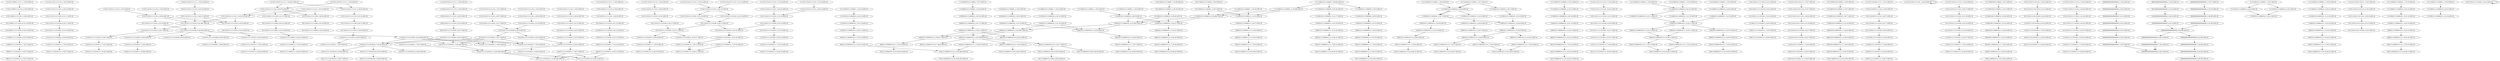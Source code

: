 digraph G {
    "110001111111010011_7-24:7-LEN:18" -> "100011111110100111_8-25:7-LEN:18";
    "111011111110100111_7-25:8-LEN:18" -> "110111111101001111_8-26:7-LEN:18";
    "110010111111101001_6-23:13-LEN:18" -> "100101111111010011_7-24:12-LEN:18";
    "111010111111010011_6-24:11-LEN:18" -> "110101111110100111_7-25:11-LEN:18";
    "110101110101111111_1-18:12-LEN:18" -> "101011101011111110_2-19:12-LEN:18";
    "110001011110000101_4-21:263-LEN:18" -> "100010111100001011_5-22:267-LEN:18";
    "110001011110000101_4-21:263-LEN:18" -> "100010111100001011_5-23:6-LEN:18";
    "111010111111101001_6-23:266-LEN:18" -> "110101111111010011_7-25:4-LEN:18";
    "111010111111101001_6-23:266-LEN:18" -> "110101111111010011_7-26:9-LEN:18";
    "111010111111101001_6-23:266-LEN:18" -> "110101111111010011_7-24:236-LEN:18";
    "111010111111101001_6-23:266-LEN:18" -> "110101111111010010_7-24:22-LEN:18";
    "001011110001011111_7-25:9-LEN:18" -> "010111100010111110_8-26:10-LEN:18";
    "111011101011111101_2-20:18-LEN:18" -> "110111010111111010_3-21:16-LEN:18";
    "111100010111100001_2-19:248-LEN:18" -> "111000101111000010_3-20:262-LEN:18";
    "111100010111100001_2-19:248-LEN:18" -> "111000101111000011_3-21:8-LEN:18";
    "000101110000010111_6-23:13-LEN:18" -> "001011100000101111_7-24:12-LEN:18";
    "111101110111111110_1-19:4-LEN:18" -> "111011101111111101_2-20:4-LEN:18";
    "100010111100001111_5-23:6-LEN:18" -> "000101111000011111_6-24:4-LEN:18";
    "000101110000101111_6-24:10-LEN:18" -> "001011100001011111_7-25:10-LEN:18";
    "000101111000010111_6-24:11-LEN:18" -> "001011110000101111_7-25:10-LEN:18";
    "011010111111101001_6-23:4-LEN:18" -> "110101111111010011_7-25:4-LEN:18";
    "011010111111101001_6-23:4-LEN:18" -> "110101111111010011_7-26:9-LEN:18";
    "011010111111101001_6-23:4-LEN:18" -> "110101111111010011_7-24:236-LEN:18";
    "011010111111101001_6-23:4-LEN:18" -> "110101111111010010_7-24:22-LEN:18";
    "100010111000001011_5-22:13-LEN:18" -> "000101110000010111_6-23:13-LEN:18";
    "011100111111101001_5-23:4-LEN:18" -> "111001111111010011_6-24:4-LEN:18";
    "011101011111101001_5-23:11-LEN:18" -> "111010111111010011_6-24:11-LEN:18";
    "011010111111101001_5-23:5-LEN:18" -> "110101111111010011_6-24:5-LEN:18";
    "110111010110111101_3-20:6-LEN:18" -> "101110101101111010_4-21:6-LEN:18";
    "100010101100001011_5-22:6-LEN:18" -> "000101011000010111_6-23:5-LEN:18";
    "111101110100111111_1-18:7-LEN:18" -> "111011101001111110_2-19:8-LEN:18";
    "111000101111000010_2-20:12-LEN:18" -> "110001011110000101_3-21:10-LEN:18";
    "000101111000010111_6-23:260-LEN:18" -> "001011110000101110_7-25:4-LEN:18";
    "000101111000010111_6-23:260-LEN:18" -> "001011110000101111_7-24:237-LEN:18";
    "000101111000010111_6-23:260-LEN:18" -> "001011110000101110_7-24:17-LEN:18";
    "000101111000010111_6-23:260-LEN:18" -> "001011110000101110_7-26:8-LEN:18";
    "111000101111000101_3-21:6-LEN:18" -> "110001011110001011_4-22:6-LEN:18";
    "110111010111111101_3-20:272-LEN:18" -> "101110101111111010_4-21:281-LEN:18";
    "110111010111111101_3-20:272-LEN:18" -> "101110101111111010_4-22:4-LEN:18";
    "111101110011111101_1-20:4-LEN:18" -> "111101110011111101_1-20:4-LEN:18";
    "110111010111111010_3-21:12-LEN:18" -> "101110101111110100_4-22:13-LEN:18";
    "001011100001011111_7-25:13-LEN:18" -> "010111000010111110_8-26:12-LEN:18";
    "101110101111110100_4-22:15-LEN:18" -> "011101011111101001_5-23:15-LEN:18";
    "000101111000101111_6-24:6-LEN:18" -> "001011110001011111_7-25:5-LEN:18";
    "010111100001011111_8-25:248-LEN:18" -> "101111000010111110_9-26:242-LEN:18";
    "101011011110100111_8-25:5-LEN:18" -> "010110111101001111_9-26:5-LEN:18";
    "111101110101111110_1-19:18-LEN:18" -> "111011101011111101_2-20:17-LEN:18";
    "110101111111010111_7-25:4-LEN:18" -> "101011111110101111_8-26:4-LEN:18";
    "110001001110000101_4-21:6-LEN:18" -> "100010011100001011_5-22:6-LEN:18";
    "011101011110110100_5-22:4-LEN:18" -> "111010111101101001_6-23:4-LEN:18";
    "111110001001110000_1-18:7-LEN:18" -> "111100010011100001_2-19:7-LEN:18";
    "110001011110001011_4-22:6-LEN:18" -> "100010111100010111_5-23:6-LEN:18";
    "111110010111100001_1-19:10-LEN:18" -> "111100101111000010_2-20:12-LEN:18";
    "111100010111100001_1-19:5-LEN:18" -> "111000101111000010_2-20:5-LEN:18";
    "111110001011110001_1-19:7-LEN:18" -> "111100010111100010_2-20:8-LEN:18";
    "110001011110001011_4-22:9-LEN:18" -> "100010111100010111_5-23:10-LEN:18";
    "101110101111110100_4-22:13-LEN:18" -> "011101011111101001_5-23:12-LEN:18";
    "111101110101111110_1-19:22-LEN:18" -> "111011101011111101_2-20:20-LEN:18";
    "011101011111101001_5-23:18-LEN:18" -> "111010111111010011_6-24:17-LEN:18";
    "111110001011100000_1-18:12-LEN:18" -> "111100010111000001_2-19:13-LEN:18";
    "111101110001111111_1-18:8-LEN:18" -> "111011100011111110_2-19:9-LEN:18";
    "111000101111000101_3-21:7-LEN:18" -> "110001011110001011_4-22:6-LEN:18";
    "000101111000000111_6-23:5-LEN:18" -> "001011110000001111_7-24:5-LEN:18";
    "111011101011111101_2-20:20-LEN:18" -> "110111010111111010_3-21:22-LEN:18";
    "111101110101111110_1-19:19-LEN:18" -> "111011101011111101_2-20:18-LEN:18";
    "000000000000000000_3-20:69-LEN:18" -> "000000000000000000_4-21:66-LEN:18";
    "001011100001011111_7-25:10-LEN:18" -> "010111000010111110_8-26:10-LEN:18";
    "100010111000010111_5-23:12-LEN:18" -> "000101110000101111_6-24:12-LEN:18";
    "110111101111111010_3-21:11-LEN:18" -> "101111011111110100_4-22:11-LEN:18";
    "111100001011110000_1-18:7-LEN:18" -> "111000010111100001_2-19:9-LEN:18";
    "111000101011000010_3-20:7-LEN:18" -> "110001010110000101_4-21:6-LEN:18";
    "111100010111100001_1-19:4-LEN:18" -> "111000101111000010_2-20:5-LEN:18";
    "000000000000000000_6-23:65-LEN:18" -> "000000000000000000_7-24:64-LEN:18";
    "000101111000101111_6-24:6-LEN:18" -> "001011110001011111_7-25:7-LEN:18";
    "111110010111100001_1-19:4-LEN:18" -> "111100101111000010_2-20:4-LEN:18";
    "111101110101111110_1-19:14-LEN:18" -> "111011101011111101_2-20:13-LEN:18";
    "110101111110100111_7-25:14-LEN:18" -> "101011111101001111_8-26:15-LEN:18";
    "001011110000101110_7-25:4-LEN:18" -> "010111100001011100_8-26:4-LEN:18";
    "111000101111000010_2-20:5-LEN:18" -> "110001011110000101_4-21:263-LEN:18";
    "111000101111000010_2-20:5-LEN:18" -> "110001011110000101_4-22:21-LEN:18";
    "001011100001011111_7-25:12-LEN:18" -> "010111000010111110_8-26:12-LEN:18";
    "111010111111010011_6-24:24-LEN:18" -> "110101111110100111_7-25:25-LEN:18";
    "101110101111111000_4-22:12-LEN:18" -> "011101011111110001_5-23:12-LEN:18";
    "100010111100001011_5-22:267-LEN:18" -> "000101111000010111_6-24:11-LEN:18";
    "100010111100001011_5-22:267-LEN:18" -> "000101111000010111_6-23:260-LEN:18";
    "100010111100001011_5-22:267-LEN:18" -> "000101111000010110_6-24:4-LEN:18";
    "111010111111101001_6-24:6-LEN:18" -> "110101111111010011_7-25:6-LEN:18";
    "110001011110000001_4-21:5-LEN:18" -> "100010111100000011_5-22:5-LEN:18";
    "001101011111110100_5-22:7-LEN:18" -> "011010111111101001_6-23:4-LEN:18";
    "100011111110100111_8-25:7-LEN:18" -> "000111111101001111_9-26:7-LEN:18";
    "111110001010110000_1-18:6-LEN:18" -> "111100010101100001_2-19:7-LEN:18";
    "110101111110100111_7-25:11-LEN:18" -> "101011111101001111_8-26:11-LEN:18";
    "111011101001111110_2-19:8-LEN:18" -> "110111010011111101_3-20:7-LEN:18";
    "110101101111010011_7-24:6-LEN:18" -> "101011011110100111_8-25:5-LEN:18";
    "110111010111101101_3-20:4-LEN:18" -> "101110101111011010_4-21:4-LEN:18";
    "000000000000000000_3-21:4-LEN:18" -> "000000000000000000_4-22:4-LEN:18";
    "011101011111101001_5-23:12-LEN:18" -> "111010111111010011_6-24:10-LEN:18";
    "111101101011111110_1-19:7-LEN:18" -> "111011010111111101_2-20:7-LEN:18";
    "101110101101111010_4-21:6-LEN:18" -> "011101011011110100_5-22:7-LEN:18";
    "100101111111010011_7-24:12-LEN:18" -> "001011111110100111_8-25:11-LEN:18";
    "101110101111111010_4-21:281-LEN:18" -> "011101011111110100_5-22:283-LEN:18";
    "101110101111111010_4-21:281-LEN:18" -> "011101011111110101_5-23:7-LEN:18";
    "001011110000101111_7-25:10-LEN:18" -> "010111100001011110_8-26:10-LEN:18";
    "101110111111110100_4-22:6-LEN:18" -> "011101111111101001_5-23:7-LEN:18";
    "110001011110000011_4-22:19-LEN:18" -> "100010111100000111_5-23:16-LEN:18";
    "110101111011010011_7-24:4-LEN:18" -> "101011110110100111_8-25:4-LEN:18";
    "000000000000000000_4-22:4-LEN:18" -> "000000000000000000_5-23:4-LEN:18";
    "111110010111100001_1-19:4-LEN:18" -> "111100101111000010_2-20:5-LEN:18";
    "111010111111101011_6-24:4-LEN:18" -> "110101111111010111_7-25:4-LEN:18";
    "110001011100001011_4-22:23-LEN:18" -> "100010111000010111_5-23:23-LEN:18";
    "111100010111000001_2-19:13-LEN:18" -> "111000101110000010_3-20:14-LEN:18";
    "100110101111111010_4-21:6-LEN:18" -> "001101011111110100_5-22:7-LEN:18";
    "011001011111110100_5-22:13-LEN:18" -> "110010111111101001_6-23:13-LEN:18";
    "111100101111000010_2-20:12-LEN:18" -> "111001011110000101_3-21:12-LEN:18";
    "111010110111101001_6-23:7-LEN:18" -> "110101101111010011_7-24:6-LEN:18";
    "000000000000000000_1-19:4-LEN:18" -> "000000000000000000_2-20:5-LEN:18";
    "111011101011111101_2-20:14-LEN:18" -> "110111010111111010_3-21:16-LEN:18";
    "011101011111110100_5-22:283-LEN:18" -> "111010111111101001_6-23:266-LEN:18";
    "011101011111110100_5-22:283-LEN:18" -> "111010111111101001_6-24:6-LEN:18";
    "011101011111110100_5-22:283-LEN:18" -> "111010111111101000_6-25:6-LEN:18";
    "011101011111110100_5-22:283-LEN:18" -> "111010111111101000_6-24:4-LEN:18";
    "111000100111000010_3-20:8-LEN:18" -> "110001001110000101_4-21:6-LEN:18";
    "010001011110000101_4-21:5-LEN:18" -> "100010111100001011_5-22:267-LEN:18";
    "010001011110000101_4-21:5-LEN:18" -> "100010111100001011_5-23:6-LEN:18";
    "000000000000000000_4-21:66-LEN:18" -> "000000000000000000_5-22:69-LEN:18";
    "111100010011100001_2-19:7-LEN:18" -> "111000100111000010_3-20:8-LEN:18";
    "111011010111111101_2-20:6-LEN:18" -> "110110101111111010_3-21:5-LEN:18";
    "110001011110000111_4-22:7-LEN:18" -> "100010111100001111_5-23:6-LEN:18";
    "111100010111100010_2-20:8-LEN:18" -> "111000101111000101_3-21:7-LEN:18";
    "101110101111110100_4-22:15-LEN:18" -> "011101011111101001_5-23:12-LEN:18";
    "110110101111111010_3-21:9-LEN:18" -> "101101011111110100_4-22:9-LEN:18";
    "011100011111110100_5-22:10-LEN:18" -> "111000111111101001_6-23:9-LEN:18";
    "010101100001011111_8-25:5-LEN:18" -> "101011000010111110_9-26:6-LEN:18";
    "101100101111111010_4-21:12-LEN:18" -> "011001011111110100_5-22:13-LEN:18";
    "110011010111111101_3-20:5-LEN:18" -> "100110101111111010_4-21:6-LEN:18";
    "110111010111011101_3-20:4-LEN:18" -> "101110101110111010_4-21:5-LEN:18";
    "101101011111110100_4-22:9-LEN:18" -> "011010111111101001_5-23:6-LEN:18";
    "111011101011111111_2-20:8-LEN:18" -> "110111010111111110_3-21:9-LEN:18";
    "101110101111111010_3-21:9-LEN:18" -> "011101011111110100_5-22:283-LEN:18";
    "101110101111111010_3-21:9-LEN:18" -> "011101011111110101_5-23:7-LEN:18";
    "111110001011100001_1-19:9-LEN:18" -> "111100010111000010_2-20:10-LEN:18";
    "000101111000010111_6-24:6-LEN:18" -> "001011110000101111_7-25:7-LEN:18";
    "111000101111000101_3-21:7-LEN:18" -> "110001011110001011_4-22:9-LEN:18";
    "001011100001011111_7-25:21-LEN:18" -> "010111000010111110_8-26:22-LEN:18";
    "100101111000010111_5-23:13-LEN:18" -> "001011110000101111_6-24:13-LEN:18";
    "011101111111101001_5-23:7-LEN:18" -> "111011111111010011_6-24:7-LEN:18";
    "110001010110000101_4-21:6-LEN:18" -> "100010101100001011_5-22:6-LEN:18";
    "001011110000111111_7-25:4-LEN:18" -> "010111100001111110_8-26:4-LEN:18";
    "101110101110111010_4-21:5-LEN:18" -> "011101011101110100_5-22:5-LEN:18";
    "111011101011111110_2-19:270-LEN:18" -> "110111010111111101_3-20:272-LEN:18";
    "111011101011111110_2-19:270-LEN:18" -> "110111010111111100_3-20:4-LEN:18";
    "111011101011111110_2-19:270-LEN:18" -> "110111010111111100_3-21:11-LEN:18";
    "111110001011100001_1-19:8-LEN:18" -> "111100010111000010_2-20:9-LEN:18";
    "111011101011111110_1-19:5-LEN:18" -> "110111010111111101_2-20:6-LEN:18";
    "111010111111110011_6-24:5-LEN:18" -> "110101111111100111_7-25:5-LEN:18";
    "111100010111100000_2-20:16-LEN:18" -> "111000101111000001_3-21:17-LEN:18";
    "110111010111111101_2-20:6-LEN:18" -> "101110101111111010_3-21:9-LEN:18";
    "110101111111010011_7-25:4-LEN:18" -> "101011111110100111_8-26:4-LEN:18";
    "101101011111110100_4-22:9-LEN:18" -> "011010111111101001_5-23:7-LEN:18";
    "111000101111000001_3-21:17-LEN:18" -> "110001011110000011_4-22:19-LEN:18";
    "100010111100000111_5-23:16-LEN:18" -> "000101111000001111_6-24:12-LEN:18";
    "110101111110100111_7-25:11-LEN:18" -> "101011111101001111_8-26:11-LEN:18";
    "110001011100001011_4-22:11-LEN:18" -> "100010111000010111_5-23:11-LEN:18";
    "110111010111111010_3-21:14-LEN:18" -> "101110101111110100_4-22:13-LEN:18";
    "000100000000000000_1-18:4-LEN:18" -> "001000000000000000_2-19:4-LEN:18";
    "111011010111111101_2-20:9-LEN:18" -> "110110101111111010_3-21:9-LEN:18";
    "111010111111010011_6-24:10-LEN:18" -> "110101111110100111_7-25:11-LEN:18";
    "101110101111111000_4-21:4-LEN:18" -> "011101011111110000_5-22:4-LEN:18";
    "100001111000010111_5-23:15-LEN:18" -> "000011110000101111_6-24:16-LEN:18";
    "110010111100001011_4-22:11-LEN:18" -> "100101111000010111_5-23:13-LEN:18";
    "011101110101111111_1-18:4-LEN:18" -> "111011101011111111_2-20:8-LEN:18";
    "011101110101111111_1-18:4-LEN:18" -> "111011101011111110_2-19:270-LEN:18";
    "011110111111101001_5-23:10-LEN:18" -> "111101111111010011_6-24:8-LEN:18";
    "100001011110000101_4-21:11-LEN:18" -> "000010111100001011_5-22:11-LEN:18";
    "101011111110100111_8-25:246-LEN:18" -> "010111111101001111_9-26:249-LEN:18";
    "101011111110100111_8-25:246-LEN:18" -> "010111111101001110_9-26:4-LEN:18";
    "000010111100001011_5-22:11-LEN:18" -> "000101111000010111_6-24:11-LEN:18";
    "000010111100001011_5-22:11-LEN:18" -> "000101111000010111_6-23:260-LEN:18";
    "000010111100001011_5-22:11-LEN:18" -> "000101111000010110_6-24:4-LEN:18";
    "110110010111111101_3-20:9-LEN:18" -> "101100101111111010_4-21:12-LEN:18";
    "001011110000101111_7-24:237-LEN:18" -> "010111100001011111_8-25:248-LEN:18";
    "000101111000011111_6-24:4-LEN:18" -> "001011110000111111_7-25:4-LEN:18";
    "111110001011110001_1-19:7-LEN:18" -> "111100010111100010_2-20:8-LEN:18";
    "111010111111010011_6-24:13-LEN:18" -> "110101111110100111_7-25:14-LEN:18";
    "000101110000101111_6-24:23-LEN:18" -> "001011100001011111_7-25:21-LEN:18";
    "001011110001011111_7-25:7-LEN:18" -> "010111100010111110_8-26:7-LEN:18";
    "111000101110000010_3-20:14-LEN:18" -> "110001011100000101_4-21:13-LEN:18";
    "110111010111111110_3-21:9-LEN:18" -> "101110101111111100_4-22:7-LEN:18";
    "111011101011101110_2-19:4-LEN:18" -> "110111010111011101_3-20:4-LEN:18";
    "001000000000000000_2-19:4-LEN:18" -> "010000000000000000_3-20:4-LEN:18";
    "001011111110100111_8-25:11-LEN:18" -> "010111111101001111_9-26:249-LEN:18";
    "001011111110100111_8-25:11-LEN:18" -> "010111111101001110_9-26:4-LEN:18";
    "011101011111101001_5-23:27-LEN:18" -> "111010111111010011_6-24:24-LEN:18";
    "111110001011100001_1-19:20-LEN:18" -> "111100010111000010_2-20:21-LEN:18";
    "101011111110100101_8-25:6-LEN:18" -> "010111111101001011_9-26:7-LEN:18";
    "110001011110000101_4-22:21-LEN:18" -> "100010111100001011_5-23:21-LEN:18";
    "000101111000001111_6-24:12-LEN:18" -> "001011110000011111_7-25:12-LEN:18";
    "111000011110000101_3-21:14-LEN:18" -> "110000111100001011_4-22:14-LEN:18";
    "111100010111000010_2-20:10-LEN:18" -> "111000101110000101_3-21:11-LEN:18";
    "101011111110100111_7-25:7-LEN:18" -> "010111111101001111_9-26:249-LEN:18";
    "101011111110100111_7-25:7-LEN:18" -> "010111111101001110_9-26:4-LEN:18";
    "100010111000010111_5-23:23-LEN:18" -> "000101110000101111_6-24:23-LEN:18";
    "000000000000000000_7-25:4-LEN:18" -> "000000000000000000_8-26:4-LEN:18";
    "001011110001011111_7-25:5-LEN:18" -> "010111100010111110_8-26:5-LEN:18";
    "110100111111010011_7-24:8-LEN:18" -> "101001111110100111_8-25:8-LEN:18";
    "111110001011100001_1-19:10-LEN:18" -> "111100010111000010_2-20:10-LEN:18";
    "110001011100001011_4-22:11-LEN:18" -> "100010111000010111_5-23:10-LEN:18";
    "100010111100010111_5-23:6-LEN:18" -> "000101111000101111_6-24:4-LEN:18";
    "101110101111111100_4-22:7-LEN:18" -> "011101011111111001_5-23:6-LEN:18";
    "111100010101100001_2-19:7-LEN:18" -> "111000101011000010_3-20:7-LEN:18";
    "001011110000101111_6-24:13-LEN:18" -> "010111100001011111_8-25:248-LEN:18";
    "101110011111110100_4-22:4-LEN:18" -> "011100111111101001_5-23:4-LEN:18";
    "101110101111011010_4-21:4-LEN:18" -> "011101011110110100_5-22:4-LEN:18";
    "011101011111110101_5-23:7-LEN:18" -> "111010111111101011_6-24:7-LEN:18";
    "000101110000101111_6-24:12-LEN:18" -> "001011100001011111_7-25:12-LEN:18";
    "010111100001011100_8-25:8-LEN:18" -> "101111000010111000_9-26:8-LEN:18";
    "111011101011111101_2-20:13-LEN:18" -> "110111010111111010_3-21:14-LEN:18";
    "111100010111100010_2-20:8-LEN:18" -> "111000101111000101_3-21:7-LEN:18";
    "111100010111000010_2-20:9-LEN:18" -> "111000101110000101_3-21:9-LEN:18";
    "110111000111111101_3-20:9-LEN:18" -> "101110001111111010_4-21:10-LEN:18";
    "110101111111010011_7-24:236-LEN:18" -> "101011111110100111_8-25:246-LEN:18";
    "000101111000010111_6-24:20-LEN:18" -> "001011110000101111_7-25:20-LEN:18";
    "101110001011110000_1-18:6-LEN:18" -> "011100010111100001_2-19:7-LEN:18";
    "111100001111000010_2-20:14-LEN:18" -> "111000011110000101_3-21:14-LEN:18";
    "001011110000001111_7-24:5-LEN:18" -> "010111100000011111_8-25:5-LEN:18";
    "001011100000101111_7-24:12-LEN:18" -> "010111000001011111_8-25:12-LEN:18";
    "111101101011111110_1-19:5-LEN:18" -> "111011010111111101_2-20:6-LEN:18";
    "110101111111010011_6-24:5-LEN:18" -> "101011111110100111_7-25:7-LEN:18";
    "011000101111000010_3-20:20-LEN:18" -> "110001011110000101_4-21:263-LEN:18";
    "011000101111000010_3-20:20-LEN:18" -> "110001011110000101_4-22:21-LEN:18";
    "110000111100001011_4-22:14-LEN:18" -> "100001111000010111_5-23:15-LEN:18";
    "000000000000000000_2-20:5-LEN:18" -> "000000000000000000_3-21:4-LEN:18";
    "111100010111100010_2-20:8-LEN:18" -> "111000101111000101_3-21:8-LEN:18";
    "101110001111111010_4-21:10-LEN:18" -> "011100011111110100_5-22:10-LEN:18";
    "110101111110100111_7-25:10-LEN:18" -> "101011111101001111_8-26:11-LEN:18";
    "010111100000011111_8-25:5-LEN:18" -> "101111000000111110_9-26:5-LEN:18";
    "000100111000010111_6-23:5-LEN:18" -> "001001110000101111_7-24:4-LEN:18";
    "111101110101110111_1-18:5-LEN:18" -> "111011101011101110_2-19:4-LEN:18";
    "111100010111000010_2-20:10-LEN:18" -> "111000101110000101_3-21:10-LEN:18";
    "000000000000000000_8-25:63-LEN:18" -> "000000000000000000_9-26:59-LEN:18";
    "111000101110000101_3-21:11-LEN:18" -> "110001011100001011_4-22:11-LEN:18";
    "110111010111111010_3-21:9-LEN:18" -> "101110101111110100_4-22:11-LEN:18";
    "101100010111100001_2-19:18-LEN:18" -> "011000101111000010_3-20:20-LEN:18";
    "110101111110100111_7-25:9-LEN:18" -> "101011111101001111_8-26:10-LEN:18";
    "111000010111100001_2-19:9-LEN:18" -> "110000101111000010_3-20:10-LEN:18";
    "111000101111000010_3-20:262-LEN:18" -> "110001011110000101_4-21:263-LEN:18";
    "111000101111000010_3-20:262-LEN:18" -> "110001011110000101_4-22:21-LEN:18";
    "101110101111110100_4-22:23-LEN:18" -> "011101011111101001_5-23:27-LEN:18";
    "000000000000000000_7-25:4-LEN:18" -> "000000000000000000_8-26:4-LEN:18";
    "110001011110001011_4-22:6-LEN:18" -> "100010111100010111_5-23:6-LEN:18";
    "011101011111110101_5-23:4-LEN:18" -> "111010111111101011_6-24:4-LEN:18";
    "010000000000000000_3-20:4-LEN:18" -> "100000000000000000_4-21:4-LEN:18";
    "110001011110000101_3-21:10-LEN:18" -> "100010111100001011_5-22:267-LEN:18";
    "110001011110000101_3-21:10-LEN:18" -> "100010111100001011_5-23:6-LEN:18";
    "111001101011111110_2-19:6-LEN:18" -> "110011010111111101_3-20:5-LEN:18";
    "001010110000101111_7-24:5-LEN:18" -> "010101100001011111_8-25:5-LEN:18";
    "111100010111000010_2-20:21-LEN:18" -> "111000101110000101_3-21:23-LEN:18";
    "011101001111110100_5-22:8-LEN:18" -> "111010011111101001_6-23:8-LEN:18";
    "010011100001011111_8-25:4-LEN:18" -> "100111000010111110_9-26:4-LEN:18";
    "111011100011111110_2-19:9-LEN:18" -> "110111000111111101_3-20:9-LEN:18";
    "010101111111010011_7-24:5-LEN:18" -> "101011111110100111_8-25:246-LEN:18";
    "101001111110100111_8-25:8-LEN:18" -> "010011111101001111_9-26:7-LEN:18";
    "111011101011111110_1-19:8-LEN:18" -> "110111010111111101_2-20:6-LEN:18";
    "110111010111111101_2-20:6-LEN:18" -> "101110101111111010_4-21:281-LEN:18";
    "110111010111111101_2-20:6-LEN:18" -> "101110101111111010_4-22:4-LEN:18";
    "000000000000000000_6-24:4-LEN:18" -> "000000000000000000_7-25:4-LEN:18";
    "101011101011111110_2-19:12-LEN:18" -> "010111010111111101_3-20:11-LEN:18";
    "110110101111111010_3-21:5-LEN:18" -> "101101011111110100_4-22:5-LEN:18";
    "000101011000010111_6-23:5-LEN:18" -> "001010110000101111_7-24:5-LEN:18";
    "110101111110100111_7-25:19-LEN:18" -> "101011111101001111_8-26:19-LEN:18";
    "101110100111111010_4-21:7-LEN:18" -> "011101001111110100_5-22:8-LEN:18";
    "110101111111010011_6-24:5-LEN:18" -> "101011111110100111_8-25:246-LEN:18";
    "111011010111111101_2-20:7-LEN:18" -> "110110101111111010_3-21:7-LEN:18";
    "100010111100001011_5-23:6-LEN:18" -> "000101111000010111_6-24:6-LEN:18";
    "111010111111101000_6-25:6-LEN:18" -> "110101111111010001_7-26:9-LEN:18";
    "111101111111010011_6-24:8-LEN:18" -> "111011111110100111_7-25:8-LEN:18";
    "110101111110100111_7-25:25-LEN:18" -> "101011111101001111_8-26:25-LEN:18";
    "111001111111010011_6-24:4-LEN:18" -> "110011111110100111_7-25:5-LEN:18";
    "111101110101111110_1-19:10-LEN:18" -> "111011101011111101_2-20:14-LEN:18";
    "110110101111111010_3-21:7-LEN:18" -> "101101011111110100_4-22:9-LEN:18";
    "111101101011111110_1-19:9-LEN:18" -> "111011010111111101_2-20:9-LEN:18";
    "101111011111110100_4-22:11-LEN:18" -> "011110111111101001_5-23:10-LEN:18";
    "111101110101111110_1-19:8-LEN:18" -> "111011101011111101_2-20:9-LEN:18";
    "000101111000101111_6-24:4-LEN:18" -> "001011110001011111_7-25:4-LEN:18";
    "111101111011111110_1-19:10-LEN:18" -> "111011110111111101_2-20:10-LEN:18";
    "110110001011110000_1-18:18-LEN:18" -> "101100010111100001_2-19:18-LEN:18";
    "111000101110000101_3-21:10-LEN:18" -> "110001011100001011_4-22:11-LEN:18";
    "111011101011111110_1-19:15-LEN:18" -> "110111010111111101_3-20:272-LEN:18";
    "111011101011111110_1-19:15-LEN:18" -> "110111010111111100_3-20:4-LEN:18";
    "111011101011111110_1-19:15-LEN:18" -> "110111010111111100_3-21:11-LEN:18";
    "000000000000000000_7-25:5-LEN:18" -> "000000000000000000_8-26:4-LEN:18";
    "100010111000010111_5-23:10-LEN:18" -> "000101110000101111_6-24:10-LEN:18";
    "111010111101101001_6-23:4-LEN:18" -> "110101111011010011_7-24:4-LEN:18";
    "111011101011011110_2-19:7-LEN:18" -> "110111010110111101_3-20:6-LEN:18";
    "111010111111010011_6-24:10-LEN:18" -> "110101111110100111_7-25:10-LEN:18";
    "111100011111000010_2-20:4-LEN:18" -> "111000111110000101_3-21:4-LEN:18";
    "111000101110000101_3-21:23-LEN:18" -> "110001011100001011_4-22:23-LEN:18";
    "000101110000101111_6-24:12-LEN:18" -> "001011100001011111_7-25:13-LEN:18";
    "111100010111100010_2-20:7-LEN:18" -> "111000101111000101_3-21:6-LEN:18";
    "111100010111100000_2-19:5-LEN:18" -> "111000101111000000_3-20:5-LEN:18";
    "011010111111101001_5-23:6-LEN:18" -> "110101111111010011_6-24:5-LEN:18";
    "100010011100001011_5-22:6-LEN:18" -> "000100111000010111_6-23:5-LEN:18";
    "001011110000101110_7-24:17-LEN:18" -> "010111100001011100_8-26:8-LEN:18";
    "001011110000101110_7-24:17-LEN:18" -> "010111100001011100_8-25:8-LEN:18";
    "011101011011110100_5-22:7-LEN:18" -> "111010110111101001_6-23:7-LEN:18";
    "110101111111010111_7-25:5-LEN:18" -> "101011111110101111_8-26:5-LEN:18";
    "101011110110100111_8-25:4-LEN:18" -> "010111101101001111_9-26:4-LEN:18";
    "111011101011111101_2-20:13-LEN:18" -> "110111010111111010_3-21:12-LEN:18";
    "111011101011111101_2-20:17-LEN:18" -> "110111010111111010_3-21:19-LEN:18";
    "111010111111010011_6-24:9-LEN:18" -> "110101111110100111_7-25:9-LEN:18";
    "111101110101101111_1-18:7-LEN:18" -> "111011101011011110_2-19:7-LEN:18";
    "101000101111000010_3-20:5-LEN:18" -> "010001011110000101_4-21:5-LEN:18";
    "110111010111111010_3-21:16-LEN:18" -> "101110101111110100_4-22:15-LEN:18";
    "111011001011111110_2-19:8-LEN:18" -> "110110010111111101_3-20:9-LEN:18";
    "110001011100001011_4-22:11-LEN:18" -> "100010111000010111_5-23:12-LEN:18";
    "110001011110001011_4-22:8-LEN:18" -> "100010111100010111_5-23:7-LEN:18";
    "101110101111101001_4-23:4-LEN:18" -> "101110101111101001_4-23:4-LEN:18";
    "110000101111000010_3-20:10-LEN:18" -> "100001011110000101_4-21:11-LEN:18";
    "110111010111111100_3-20:4-LEN:18" -> "101110101111111000_4-21:4-LEN:18";
    "111000101111000101_3-21:8-LEN:18" -> "110001011110001011_4-22:8-LEN:18";
    "101011111110100100_8-25:9-LEN:18" -> "010111111101001001_9-26:9-LEN:18";
    "110111001111111010_3-21:4-LEN:18" -> "101110011111110100_4-22:4-LEN:18";
    "010111010111111101_3-20:11-LEN:18" -> "101110101111111010_4-21:281-LEN:18";
    "010111010111111101_3-20:11-LEN:18" -> "101110101111111010_4-22:4-LEN:18";
    "100000000000000000_4-21:4-LEN:18" -> "000000000000000000_5-22:69-LEN:18";
    "100010111100010111_5-23:10-LEN:18" -> "000101111000101111_6-24:9-LEN:18";
    "111000101110000101_3-21:9-LEN:18" -> "110001011100001011_4-22:11-LEN:18";
    "111110001111100001_1-19:4-LEN:18" -> "111100011111000010_2-20:4-LEN:18";
    "110111111110100111_7-25:6-LEN:18" -> "101111111101001111_8-26:5-LEN:18";
    "111000101111000011_3-21:8-LEN:18" -> "110001011110000111_4-22:7-LEN:18";
    "011101011111110001_5-23:12-LEN:18" -> "111010111111100011_6-24:12-LEN:18";
    "111100101111000010_2-20:5-LEN:18" -> "111001011110000101_3-21:4-LEN:18";
    "001011110000011111_7-25:12-LEN:18" -> "010111100000111110_8-26:12-LEN:18";
    "011101011111111001_5-23:6-LEN:18" -> "111010111111110011_6-24:5-LEN:18";
    "000011110000101111_6-24:16-LEN:18" -> "000111100001011111_7-25:15-LEN:18";
    "111011111111010011_6-24:7-LEN:18" -> "110111111110100111_7-25:6-LEN:18";
    "111110001011110001_1-19:7-LEN:18" -> "111100010111100010_2-20:7-LEN:18";
    "000000000000000000_7-24:64-LEN:18" -> "000000000000000000_8-25:63-LEN:18";
    "101110101111111010_4-22:4-LEN:18" -> "011101011111110101_5-23:4-LEN:18";
    "101110101111110100_4-22:19-LEN:18" -> "011101011111101001_5-23:18-LEN:18";
    "111000101111000000_3-20:5-LEN:18" -> "110001011110000001_4-21:5-LEN:18";
    "000111100001011111_7-25:15-LEN:18" -> "001111000010111110_8-26:13-LEN:18";
    "110111010011111101_3-20:7-LEN:18" -> "101110100111111010_4-21:7-LEN:18";
    "111000111111101001_6-23:9-LEN:18" -> "110001111111010011_7-24:7-LEN:18";
    "111110000111100001_1-19:14-LEN:18" -> "111100001111000010_2-20:14-LEN:18";
    "111100010111100001_1-19:19-LEN:18" -> "111000101111000010_3-20:262-LEN:18";
    "111100010111100001_1-19:19-LEN:18" -> "111000101111000011_3-21:8-LEN:18";
    "100010111100000011_5-22:5-LEN:18" -> "000101111000000111_6-23:5-LEN:18";
    "101110101111110100_4-22:13-LEN:18" -> "011101011111101001_5-23:11-LEN:18";
    "110101111111010010_7-24:22-LEN:18" -> "101011111110100101_8-25:6-LEN:18";
    "110101111111010010_7-24:22-LEN:18" -> "101011111110100101_8-26:6-LEN:18";
    "110101111111010010_7-24:22-LEN:18" -> "101011111110100100_8-25:9-LEN:18";
    "111100110101111111_1-18:6-LEN:18" -> "111001101011111110_2-19:6-LEN:18";
    "111100101111000010_2-20:4-LEN:18" -> "111001011110000101_3-21:4-LEN:18";
    "110100010111100001_2-19:5-LEN:18" -> "101000101111000010_3-20:5-LEN:18";
    "000000000000000000_6-24:5-LEN:18" -> "000000000000000000_7-25:5-LEN:18";
    "111010111111010011_6-24:17-LEN:18" -> "110101111110100111_7-25:19-LEN:18";
    "011101011111101001_5-23:11-LEN:18" -> "111010111111010011_6-24:9-LEN:18";
    "100010111100001011_5-23:21-LEN:18" -> "000101111000010111_6-24:20-LEN:18";
    "110001011100000101_4-21:13-LEN:18" -> "100010111000001011_5-22:13-LEN:18";
    "111101100101111111_1-18:8-LEN:18" -> "111011001011111110_2-19:8-LEN:18";
    "011010111111101001_5-23:7-LEN:18" -> "110101111111010011_7-25:4-LEN:18";
    "011010111111101001_5-23:7-LEN:18" -> "110101111111010011_7-26:9-LEN:18";
    "011010111111101001_5-23:7-LEN:18" -> "110101111111010011_7-24:236-LEN:18";
    "011010111111101001_5-23:7-LEN:18" -> "110101111111010010_7-24:22-LEN:18";
    "011100010111100001_2-19:7-LEN:18" -> "111000101111000010_3-20:262-LEN:18";
    "011100010111100001_2-19:7-LEN:18" -> "111000101111000011_3-21:8-LEN:18";
    "111011110111111101_2-20:10-LEN:18" -> "110111101111111010_3-21:11-LEN:18";
    "000000000000000000_5-22:69-LEN:18" -> "000000000000000000_6-23:65-LEN:18";
    "000000000000000000_5-22:69-LEN:18" -> "000000000000000000_6-24:4-LEN:18";
    "001011110000101111_7-25:7-LEN:18" -> "010111100001011110_8-26:8-LEN:18";
    "001011110000101111_7-25:20-LEN:18" -> "010111100001011110_8-26:23-LEN:18";
    "111010011111101001_6-23:8-LEN:18" -> "110100111111010011_7-24:8-LEN:18";
    "110101111111010011_7-25:6-LEN:18" -> "101011111110100111_8-26:8-LEN:18";
    "111011101011111101_2-20:9-LEN:18" -> "110111010111111010_3-21:9-LEN:18";
    "001011110001011111_7-25:4-LEN:18" -> "010111100010111110_8-26:5-LEN:18";
    "000000000000000000_1-18:71-LEN:18" -> "000000000000000000_2-19:70-LEN:18";
    "100010111100010111_5-23:7-LEN:18" -> "000101111000101111_6-24:6-LEN:18";
    "111010111111101011_6-24:7-LEN:18" -> "110101111111010111_7-25:5-LEN:18";
    "111011101111111101_2-20:4-LEN:18" -> "110111011111111010_3-21:5-LEN:18";
    "000000000000000000_5-23:4-LEN:18" -> "000000000000000000_6-24:5-LEN:18";
    "110111010111111100_3-21:11-LEN:18" -> "101110101111111000_4-22:12-LEN:18";
    "110111010111111010_3-21:22-LEN:18" -> "101110101111110100_4-22:23-LEN:18";
    "110111010111111010_3-21:19-LEN:18" -> "101110101111110100_4-22:19-LEN:18";
    "100010111100010111_5-23:6-LEN:18" -> "000101111000101111_6-24:6-LEN:18";
    "111110001011110000_1-18:262-LEN:18" -> "111100010111100001_2-19:248-LEN:18";
    "111110001011110000_1-18:262-LEN:18" -> "111100010111100000_2-20:16-LEN:18";
    "111110001011110000_1-18:262-LEN:18" -> "111100010111100000_2-19:5-LEN:18";
    "000101111000101111_6-24:9-LEN:18" -> "001011110001011111_7-25:9-LEN:18";
    "101110101111110100_4-22:11-LEN:18" -> "011101011111101001_5-23:11-LEN:18";
    "110101111111000111_7-25:14-LEN:18" -> "101011111110001111_8-26:15-LEN:18";
    "010111000001011111_8-25:12-LEN:18" -> "101110000010111110_9-26:12-LEN:18";
    "111101110101111111_1-18:261-LEN:18" -> "111011101011111111_2-20:8-LEN:18";
    "111101110101111111_1-18:261-LEN:18" -> "111011101011111110_2-19:270-LEN:18";
    "011101011111101001_5-23:12-LEN:18" -> "111010111111010011_6-24:10-LEN:18";
    "111101110101111110_1-19:13-LEN:18" -> "111011101011111101_2-20:13-LEN:18";
    "101101011111110100_4-22:5-LEN:18" -> "011010111111101001_5-23:5-LEN:18";
    "111110001011110001_1-19:8-LEN:18" -> "111100010111100010_2-20:8-LEN:18";
    "000000000000000000_2-19:70-LEN:18" -> "000000000000000000_3-20:69-LEN:18";
    "111010111111100011_6-24:12-LEN:18" -> "110101111111000111_7-25:14-LEN:18";
    "110111010111111010_3-21:16-LEN:18" -> "101110101111110100_4-22:15-LEN:18";
    "110011111110100111_7-25:5-LEN:18" -> "100111111101001111_8-26:6-LEN:18";
    "001001110000101111_7-24:4-LEN:18" -> "010011100001011111_8-25:4-LEN:18";
    "011101011111101001_5-23:15-LEN:18" -> "111010111111010011_6-24:13-LEN:18";
    "100010111000010111_5-23:11-LEN:18" -> "000101110000101111_6-24:12-LEN:18";
    "111001011110000101_3-21:12-LEN:18" -> "110010111100001011_4-22:11-LEN:18";
    "110111011111111010_3-21:5-LEN:18" -> "101110111111110100_4-22:6-LEN:18";
    "111100010111100001_1-19:10-LEN:18" -> "111000101111000010_2-20:12-LEN:18";
}
